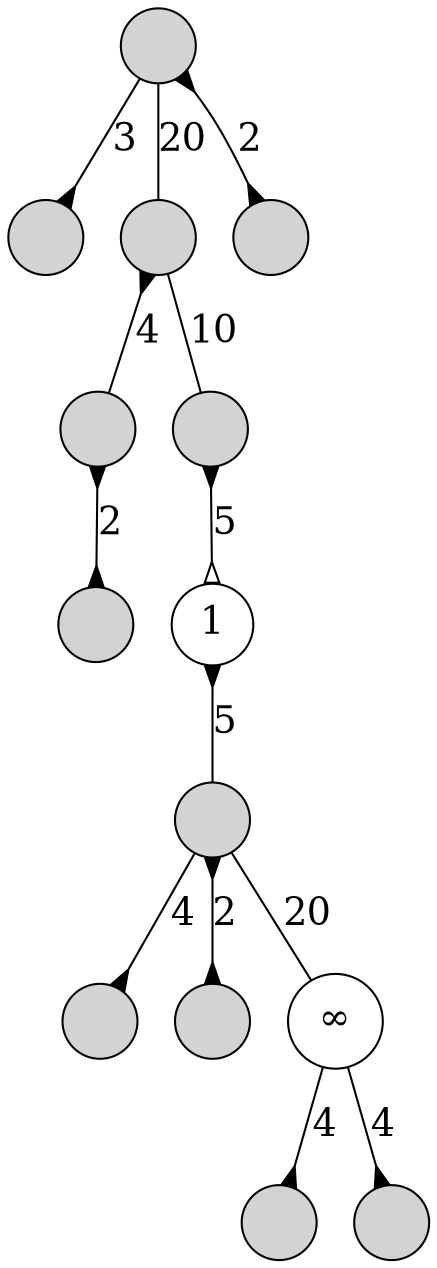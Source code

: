 digraph
{
	node [shape=circle, style=filled, label="", fontsize=18];
	edge [dir=both, arrowtail=none, arrowhead=none, fontsize=18];

	n00 -> n10 [label=3, arrowhead=inv];
	n00 -> n11 [label=20];
	n00 -> n12 [label=2, arrowtail=inv, arrowhead=inv];
	n11 -> n20 [label=4, arrowtail=inv];
	n11 -> n21 [label=10];
	n20 -> n30 [label=2, arrowtail=inv, arrowhead=inv];
	n21 -> n31 [label=5, arrowtail=inv, arrowhead=oinv];
	n31 -> n40 [label=5, arrowtail=inv];
	n40 -> n50 [label=4, arrowhead=inv];
	n40 -> n51 [label=2, arrowtail=inv, arrowhead=inv];
	n40 -> n52 [label=20];
	n52 -> n60 [label=4, arrowhead=inv];
	n52 -> n61 [label=4, arrowhead=inv];

	n31 [style=solid, label=1];
	n52 [style=solid, label="&infin;"];
}
